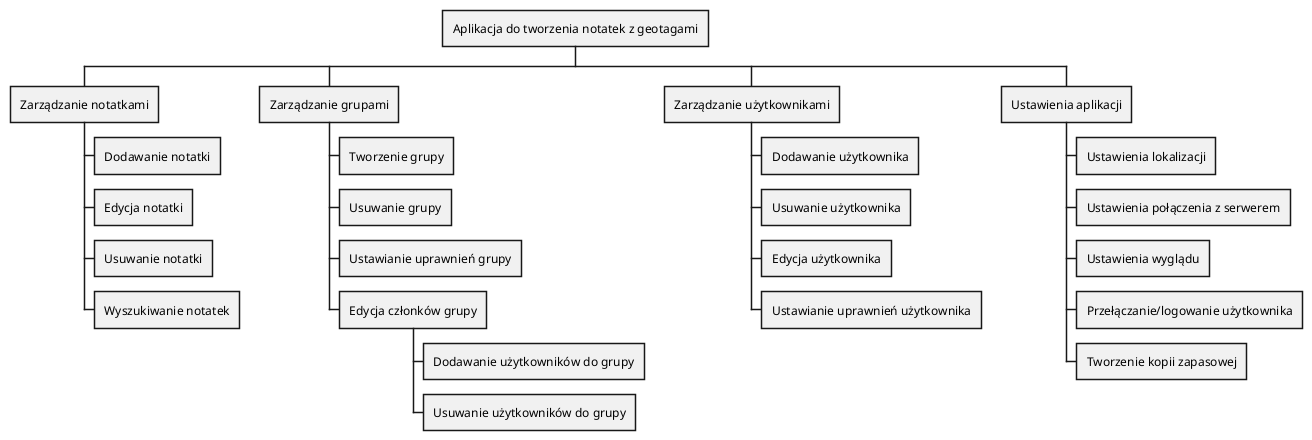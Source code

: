 @startwbs>
+ Aplikacja do tworzenia notatek z geotagami
++ Zarządzanie notatkami
+++ Dodawanie notatki
+++ Edycja notatki
+++ Usuwanie notatki
+++ Wyszukiwanie notatek
++ Zarządzanie grupami
+++ Tworzenie grupy
+++ Usuwanie grupy
+++ Ustawianie uprawnień grupy
+++ Edycja członków grupy
++++ Dodawanie użytkowników do grupy
++++ Usuwanie użytkowników do grupy
++ Zarządzanie użytkownikami
+++ Dodawanie użytkownika
+++ Usuwanie użytkownika
+++ Edycja użytkownika
+++ Ustawianie uprawnień użytkownika
++ Ustawienia aplikacji
+++ Ustawienia lokalizacji
+++ Ustawienia połączenia z serwerem
+++ Ustawienia wyglądu
+++ Przełączanie/logowanie użytkownika
+++ Tworzenie kopii zapasowej
@endwbs>
